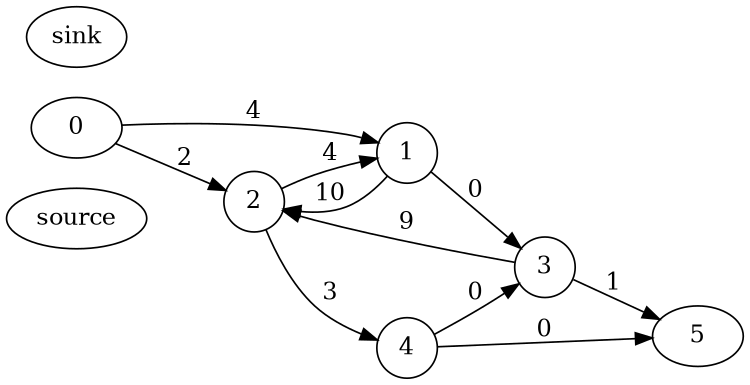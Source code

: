 digraph result {
	rankdir=LR;
	source 0
	sink 5
	size="5,5"
	node [shape = circle];
		4 -> 3 [ label = "0" ];
		4 -> 5 [ label = "0" ];
		3 -> 2 [ label = "9" ];
		3 -> 5 [ label = "1" ];
		2 -> 1 [ label = "4" ];
		2 -> 4 [ label = "3" ];
		1 -> 3 [ label = "0" ];
		1 -> 2 [ label = "10" ];
		0 -> 1 [ label = "4" ];
		0 -> 2 [ label = "2" ];
}